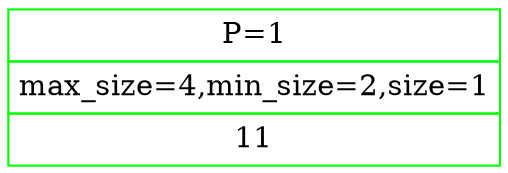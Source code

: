 digraph G {
LEAF_1[shape=plain color=green label=<<TABLE BORDER="0" CELLBORDER="1" CELLSPACING="0" CELLPADDING="4">
<TR><TD COLSPAN="1">P=1</TD></TR>
<TR><TD COLSPAN="1">max_size=4,min_size=2,size=1</TD></TR>
<TR><TD>11</TD>
</TR></TABLE>>];
}

